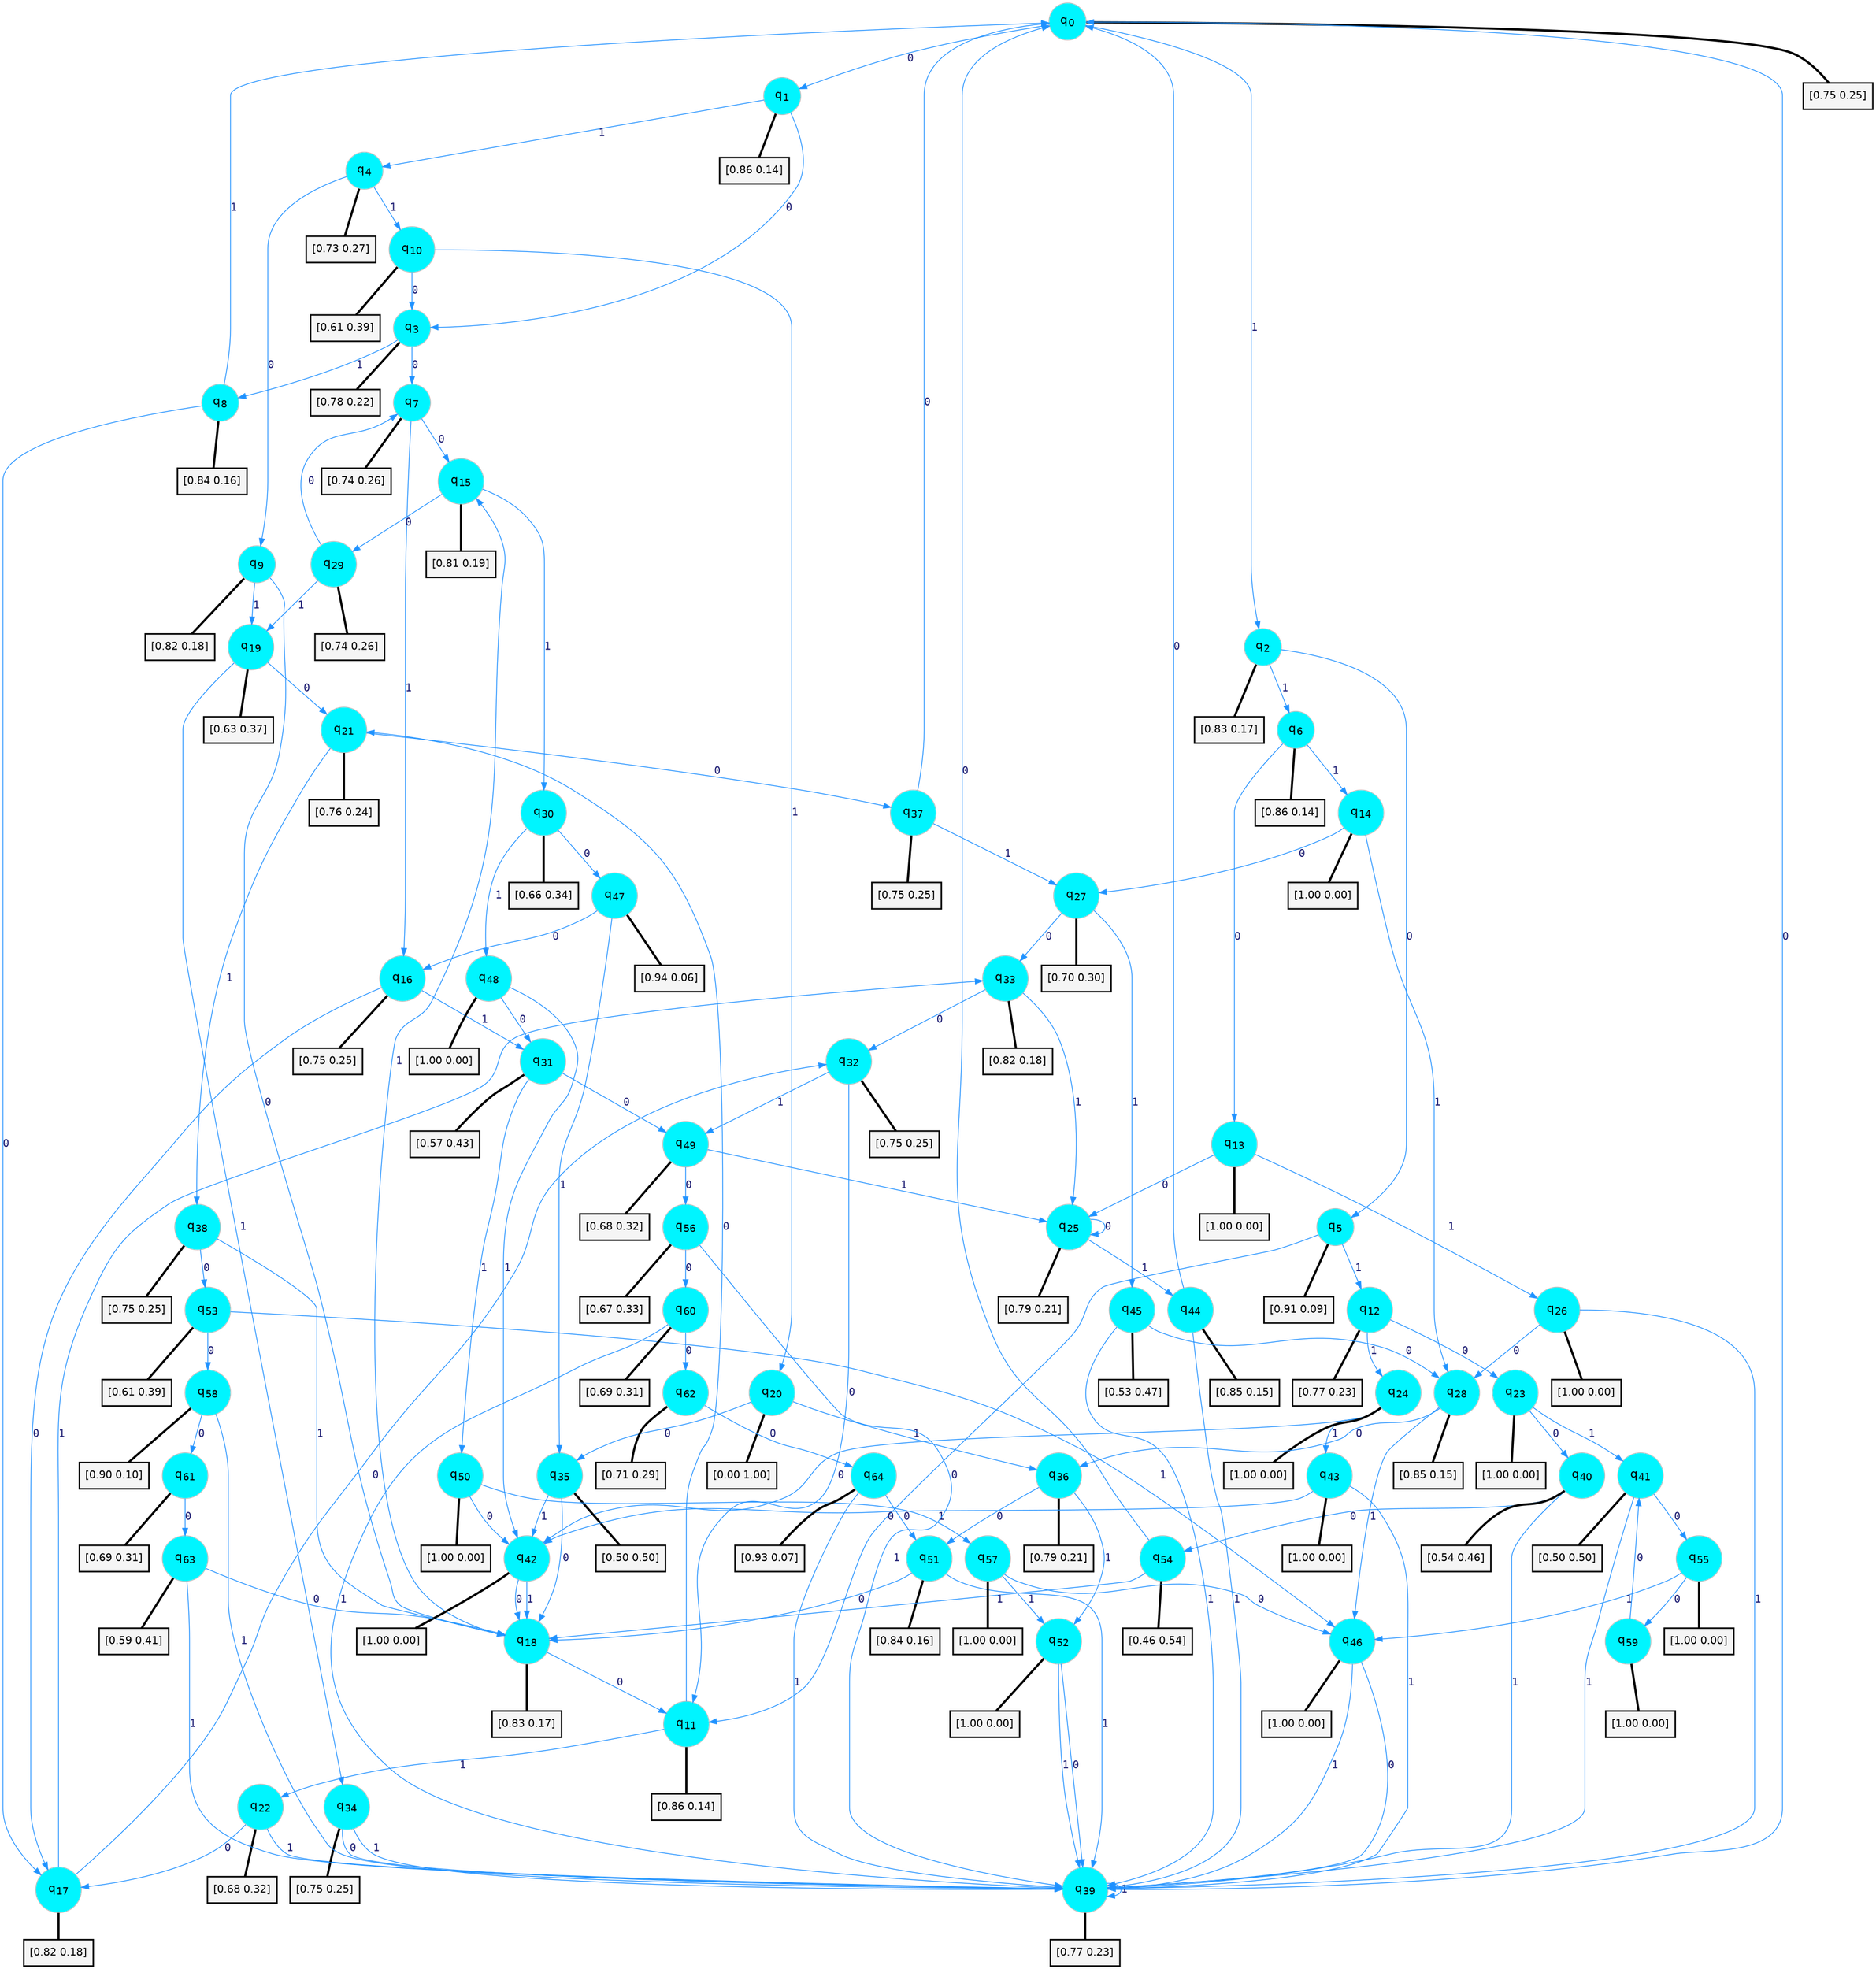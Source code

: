 digraph G {
graph [
bgcolor=transparent, dpi=300, rankdir=TD, size="40,25"];
node [
color=gray, fillcolor=turquoise1, fontcolor=black, fontname=Helvetica, fontsize=16, fontweight=bold, shape=circle, style=filled];
edge [
arrowsize=1, color=dodgerblue1, fontcolor=midnightblue, fontname=courier, fontweight=bold, penwidth=1, style=solid, weight=20];
0[label=<q<SUB>0</SUB>>];
1[label=<q<SUB>1</SUB>>];
2[label=<q<SUB>2</SUB>>];
3[label=<q<SUB>3</SUB>>];
4[label=<q<SUB>4</SUB>>];
5[label=<q<SUB>5</SUB>>];
6[label=<q<SUB>6</SUB>>];
7[label=<q<SUB>7</SUB>>];
8[label=<q<SUB>8</SUB>>];
9[label=<q<SUB>9</SUB>>];
10[label=<q<SUB>10</SUB>>];
11[label=<q<SUB>11</SUB>>];
12[label=<q<SUB>12</SUB>>];
13[label=<q<SUB>13</SUB>>];
14[label=<q<SUB>14</SUB>>];
15[label=<q<SUB>15</SUB>>];
16[label=<q<SUB>16</SUB>>];
17[label=<q<SUB>17</SUB>>];
18[label=<q<SUB>18</SUB>>];
19[label=<q<SUB>19</SUB>>];
20[label=<q<SUB>20</SUB>>];
21[label=<q<SUB>21</SUB>>];
22[label=<q<SUB>22</SUB>>];
23[label=<q<SUB>23</SUB>>];
24[label=<q<SUB>24</SUB>>];
25[label=<q<SUB>25</SUB>>];
26[label=<q<SUB>26</SUB>>];
27[label=<q<SUB>27</SUB>>];
28[label=<q<SUB>28</SUB>>];
29[label=<q<SUB>29</SUB>>];
30[label=<q<SUB>30</SUB>>];
31[label=<q<SUB>31</SUB>>];
32[label=<q<SUB>32</SUB>>];
33[label=<q<SUB>33</SUB>>];
34[label=<q<SUB>34</SUB>>];
35[label=<q<SUB>35</SUB>>];
36[label=<q<SUB>36</SUB>>];
37[label=<q<SUB>37</SUB>>];
38[label=<q<SUB>38</SUB>>];
39[label=<q<SUB>39</SUB>>];
40[label=<q<SUB>40</SUB>>];
41[label=<q<SUB>41</SUB>>];
42[label=<q<SUB>42</SUB>>];
43[label=<q<SUB>43</SUB>>];
44[label=<q<SUB>44</SUB>>];
45[label=<q<SUB>45</SUB>>];
46[label=<q<SUB>46</SUB>>];
47[label=<q<SUB>47</SUB>>];
48[label=<q<SUB>48</SUB>>];
49[label=<q<SUB>49</SUB>>];
50[label=<q<SUB>50</SUB>>];
51[label=<q<SUB>51</SUB>>];
52[label=<q<SUB>52</SUB>>];
53[label=<q<SUB>53</SUB>>];
54[label=<q<SUB>54</SUB>>];
55[label=<q<SUB>55</SUB>>];
56[label=<q<SUB>56</SUB>>];
57[label=<q<SUB>57</SUB>>];
58[label=<q<SUB>58</SUB>>];
59[label=<q<SUB>59</SUB>>];
60[label=<q<SUB>60</SUB>>];
61[label=<q<SUB>61</SUB>>];
62[label=<q<SUB>62</SUB>>];
63[label=<q<SUB>63</SUB>>];
64[label=<q<SUB>64</SUB>>];
65[label="[0.75 0.25]", shape=box,fontcolor=black, fontname=Helvetica, fontsize=14, penwidth=2, fillcolor=whitesmoke,color=black];
66[label="[0.86 0.14]", shape=box,fontcolor=black, fontname=Helvetica, fontsize=14, penwidth=2, fillcolor=whitesmoke,color=black];
67[label="[0.83 0.17]", shape=box,fontcolor=black, fontname=Helvetica, fontsize=14, penwidth=2, fillcolor=whitesmoke,color=black];
68[label="[0.78 0.22]", shape=box,fontcolor=black, fontname=Helvetica, fontsize=14, penwidth=2, fillcolor=whitesmoke,color=black];
69[label="[0.73 0.27]", shape=box,fontcolor=black, fontname=Helvetica, fontsize=14, penwidth=2, fillcolor=whitesmoke,color=black];
70[label="[0.91 0.09]", shape=box,fontcolor=black, fontname=Helvetica, fontsize=14, penwidth=2, fillcolor=whitesmoke,color=black];
71[label="[0.86 0.14]", shape=box,fontcolor=black, fontname=Helvetica, fontsize=14, penwidth=2, fillcolor=whitesmoke,color=black];
72[label="[0.74 0.26]", shape=box,fontcolor=black, fontname=Helvetica, fontsize=14, penwidth=2, fillcolor=whitesmoke,color=black];
73[label="[0.84 0.16]", shape=box,fontcolor=black, fontname=Helvetica, fontsize=14, penwidth=2, fillcolor=whitesmoke,color=black];
74[label="[0.82 0.18]", shape=box,fontcolor=black, fontname=Helvetica, fontsize=14, penwidth=2, fillcolor=whitesmoke,color=black];
75[label="[0.61 0.39]", shape=box,fontcolor=black, fontname=Helvetica, fontsize=14, penwidth=2, fillcolor=whitesmoke,color=black];
76[label="[0.86 0.14]", shape=box,fontcolor=black, fontname=Helvetica, fontsize=14, penwidth=2, fillcolor=whitesmoke,color=black];
77[label="[0.77 0.23]", shape=box,fontcolor=black, fontname=Helvetica, fontsize=14, penwidth=2, fillcolor=whitesmoke,color=black];
78[label="[1.00 0.00]", shape=box,fontcolor=black, fontname=Helvetica, fontsize=14, penwidth=2, fillcolor=whitesmoke,color=black];
79[label="[1.00 0.00]", shape=box,fontcolor=black, fontname=Helvetica, fontsize=14, penwidth=2, fillcolor=whitesmoke,color=black];
80[label="[0.81 0.19]", shape=box,fontcolor=black, fontname=Helvetica, fontsize=14, penwidth=2, fillcolor=whitesmoke,color=black];
81[label="[0.75 0.25]", shape=box,fontcolor=black, fontname=Helvetica, fontsize=14, penwidth=2, fillcolor=whitesmoke,color=black];
82[label="[0.82 0.18]", shape=box,fontcolor=black, fontname=Helvetica, fontsize=14, penwidth=2, fillcolor=whitesmoke,color=black];
83[label="[0.83 0.17]", shape=box,fontcolor=black, fontname=Helvetica, fontsize=14, penwidth=2, fillcolor=whitesmoke,color=black];
84[label="[0.63 0.37]", shape=box,fontcolor=black, fontname=Helvetica, fontsize=14, penwidth=2, fillcolor=whitesmoke,color=black];
85[label="[0.00 1.00]", shape=box,fontcolor=black, fontname=Helvetica, fontsize=14, penwidth=2, fillcolor=whitesmoke,color=black];
86[label="[0.76 0.24]", shape=box,fontcolor=black, fontname=Helvetica, fontsize=14, penwidth=2, fillcolor=whitesmoke,color=black];
87[label="[0.68 0.32]", shape=box,fontcolor=black, fontname=Helvetica, fontsize=14, penwidth=2, fillcolor=whitesmoke,color=black];
88[label="[1.00 0.00]", shape=box,fontcolor=black, fontname=Helvetica, fontsize=14, penwidth=2, fillcolor=whitesmoke,color=black];
89[label="[1.00 0.00]", shape=box,fontcolor=black, fontname=Helvetica, fontsize=14, penwidth=2, fillcolor=whitesmoke,color=black];
90[label="[0.79 0.21]", shape=box,fontcolor=black, fontname=Helvetica, fontsize=14, penwidth=2, fillcolor=whitesmoke,color=black];
91[label="[1.00 0.00]", shape=box,fontcolor=black, fontname=Helvetica, fontsize=14, penwidth=2, fillcolor=whitesmoke,color=black];
92[label="[0.70 0.30]", shape=box,fontcolor=black, fontname=Helvetica, fontsize=14, penwidth=2, fillcolor=whitesmoke,color=black];
93[label="[0.85 0.15]", shape=box,fontcolor=black, fontname=Helvetica, fontsize=14, penwidth=2, fillcolor=whitesmoke,color=black];
94[label="[0.74 0.26]", shape=box,fontcolor=black, fontname=Helvetica, fontsize=14, penwidth=2, fillcolor=whitesmoke,color=black];
95[label="[0.66 0.34]", shape=box,fontcolor=black, fontname=Helvetica, fontsize=14, penwidth=2, fillcolor=whitesmoke,color=black];
96[label="[0.57 0.43]", shape=box,fontcolor=black, fontname=Helvetica, fontsize=14, penwidth=2, fillcolor=whitesmoke,color=black];
97[label="[0.75 0.25]", shape=box,fontcolor=black, fontname=Helvetica, fontsize=14, penwidth=2, fillcolor=whitesmoke,color=black];
98[label="[0.82 0.18]", shape=box,fontcolor=black, fontname=Helvetica, fontsize=14, penwidth=2, fillcolor=whitesmoke,color=black];
99[label="[0.75 0.25]", shape=box,fontcolor=black, fontname=Helvetica, fontsize=14, penwidth=2, fillcolor=whitesmoke,color=black];
100[label="[0.50 0.50]", shape=box,fontcolor=black, fontname=Helvetica, fontsize=14, penwidth=2, fillcolor=whitesmoke,color=black];
101[label="[0.79 0.21]", shape=box,fontcolor=black, fontname=Helvetica, fontsize=14, penwidth=2, fillcolor=whitesmoke,color=black];
102[label="[0.75 0.25]", shape=box,fontcolor=black, fontname=Helvetica, fontsize=14, penwidth=2, fillcolor=whitesmoke,color=black];
103[label="[0.75 0.25]", shape=box,fontcolor=black, fontname=Helvetica, fontsize=14, penwidth=2, fillcolor=whitesmoke,color=black];
104[label="[0.77 0.23]", shape=box,fontcolor=black, fontname=Helvetica, fontsize=14, penwidth=2, fillcolor=whitesmoke,color=black];
105[label="[0.54 0.46]", shape=box,fontcolor=black, fontname=Helvetica, fontsize=14, penwidth=2, fillcolor=whitesmoke,color=black];
106[label="[0.50 0.50]", shape=box,fontcolor=black, fontname=Helvetica, fontsize=14, penwidth=2, fillcolor=whitesmoke,color=black];
107[label="[1.00 0.00]", shape=box,fontcolor=black, fontname=Helvetica, fontsize=14, penwidth=2, fillcolor=whitesmoke,color=black];
108[label="[1.00 0.00]", shape=box,fontcolor=black, fontname=Helvetica, fontsize=14, penwidth=2, fillcolor=whitesmoke,color=black];
109[label="[0.85 0.15]", shape=box,fontcolor=black, fontname=Helvetica, fontsize=14, penwidth=2, fillcolor=whitesmoke,color=black];
110[label="[0.53 0.47]", shape=box,fontcolor=black, fontname=Helvetica, fontsize=14, penwidth=2, fillcolor=whitesmoke,color=black];
111[label="[1.00 0.00]", shape=box,fontcolor=black, fontname=Helvetica, fontsize=14, penwidth=2, fillcolor=whitesmoke,color=black];
112[label="[0.94 0.06]", shape=box,fontcolor=black, fontname=Helvetica, fontsize=14, penwidth=2, fillcolor=whitesmoke,color=black];
113[label="[1.00 0.00]", shape=box,fontcolor=black, fontname=Helvetica, fontsize=14, penwidth=2, fillcolor=whitesmoke,color=black];
114[label="[0.68 0.32]", shape=box,fontcolor=black, fontname=Helvetica, fontsize=14, penwidth=2, fillcolor=whitesmoke,color=black];
115[label="[1.00 0.00]", shape=box,fontcolor=black, fontname=Helvetica, fontsize=14, penwidth=2, fillcolor=whitesmoke,color=black];
116[label="[0.84 0.16]", shape=box,fontcolor=black, fontname=Helvetica, fontsize=14, penwidth=2, fillcolor=whitesmoke,color=black];
117[label="[1.00 0.00]", shape=box,fontcolor=black, fontname=Helvetica, fontsize=14, penwidth=2, fillcolor=whitesmoke,color=black];
118[label="[0.61 0.39]", shape=box,fontcolor=black, fontname=Helvetica, fontsize=14, penwidth=2, fillcolor=whitesmoke,color=black];
119[label="[0.46 0.54]", shape=box,fontcolor=black, fontname=Helvetica, fontsize=14, penwidth=2, fillcolor=whitesmoke,color=black];
120[label="[1.00 0.00]", shape=box,fontcolor=black, fontname=Helvetica, fontsize=14, penwidth=2, fillcolor=whitesmoke,color=black];
121[label="[0.67 0.33]", shape=box,fontcolor=black, fontname=Helvetica, fontsize=14, penwidth=2, fillcolor=whitesmoke,color=black];
122[label="[1.00 0.00]", shape=box,fontcolor=black, fontname=Helvetica, fontsize=14, penwidth=2, fillcolor=whitesmoke,color=black];
123[label="[0.90 0.10]", shape=box,fontcolor=black, fontname=Helvetica, fontsize=14, penwidth=2, fillcolor=whitesmoke,color=black];
124[label="[1.00 0.00]", shape=box,fontcolor=black, fontname=Helvetica, fontsize=14, penwidth=2, fillcolor=whitesmoke,color=black];
125[label="[0.69 0.31]", shape=box,fontcolor=black, fontname=Helvetica, fontsize=14, penwidth=2, fillcolor=whitesmoke,color=black];
126[label="[0.69 0.31]", shape=box,fontcolor=black, fontname=Helvetica, fontsize=14, penwidth=2, fillcolor=whitesmoke,color=black];
127[label="[0.71 0.29]", shape=box,fontcolor=black, fontname=Helvetica, fontsize=14, penwidth=2, fillcolor=whitesmoke,color=black];
128[label="[0.59 0.41]", shape=box,fontcolor=black, fontname=Helvetica, fontsize=14, penwidth=2, fillcolor=whitesmoke,color=black];
129[label="[0.93 0.07]", shape=box,fontcolor=black, fontname=Helvetica, fontsize=14, penwidth=2, fillcolor=whitesmoke,color=black];
0->1 [label=0];
0->2 [label=1];
0->65 [arrowhead=none, penwidth=3,color=black];
1->3 [label=0];
1->4 [label=1];
1->66 [arrowhead=none, penwidth=3,color=black];
2->5 [label=0];
2->6 [label=1];
2->67 [arrowhead=none, penwidth=3,color=black];
3->7 [label=0];
3->8 [label=1];
3->68 [arrowhead=none, penwidth=3,color=black];
4->9 [label=0];
4->10 [label=1];
4->69 [arrowhead=none, penwidth=3,color=black];
5->11 [label=0];
5->12 [label=1];
5->70 [arrowhead=none, penwidth=3,color=black];
6->13 [label=0];
6->14 [label=1];
6->71 [arrowhead=none, penwidth=3,color=black];
7->15 [label=0];
7->16 [label=1];
7->72 [arrowhead=none, penwidth=3,color=black];
8->17 [label=0];
8->0 [label=1];
8->73 [arrowhead=none, penwidth=3,color=black];
9->18 [label=0];
9->19 [label=1];
9->74 [arrowhead=none, penwidth=3,color=black];
10->3 [label=0];
10->20 [label=1];
10->75 [arrowhead=none, penwidth=3,color=black];
11->21 [label=0];
11->22 [label=1];
11->76 [arrowhead=none, penwidth=3,color=black];
12->23 [label=0];
12->24 [label=1];
12->77 [arrowhead=none, penwidth=3,color=black];
13->25 [label=0];
13->26 [label=1];
13->78 [arrowhead=none, penwidth=3,color=black];
14->27 [label=0];
14->28 [label=1];
14->79 [arrowhead=none, penwidth=3,color=black];
15->29 [label=0];
15->30 [label=1];
15->80 [arrowhead=none, penwidth=3,color=black];
16->17 [label=0];
16->31 [label=1];
16->81 [arrowhead=none, penwidth=3,color=black];
17->32 [label=0];
17->33 [label=1];
17->82 [arrowhead=none, penwidth=3,color=black];
18->11 [label=0];
18->15 [label=1];
18->83 [arrowhead=none, penwidth=3,color=black];
19->21 [label=0];
19->34 [label=1];
19->84 [arrowhead=none, penwidth=3,color=black];
20->35 [label=0];
20->36 [label=1];
20->85 [arrowhead=none, penwidth=3,color=black];
21->37 [label=0];
21->38 [label=1];
21->86 [arrowhead=none, penwidth=3,color=black];
22->17 [label=0];
22->39 [label=1];
22->87 [arrowhead=none, penwidth=3,color=black];
23->40 [label=0];
23->41 [label=1];
23->88 [arrowhead=none, penwidth=3,color=black];
24->42 [label=0];
24->43 [label=1];
24->89 [arrowhead=none, penwidth=3,color=black];
25->25 [label=0];
25->44 [label=1];
25->90 [arrowhead=none, penwidth=3,color=black];
26->28 [label=0];
26->39 [label=1];
26->91 [arrowhead=none, penwidth=3,color=black];
27->33 [label=0];
27->45 [label=1];
27->92 [arrowhead=none, penwidth=3,color=black];
28->36 [label=0];
28->46 [label=1];
28->93 [arrowhead=none, penwidth=3,color=black];
29->7 [label=0];
29->19 [label=1];
29->94 [arrowhead=none, penwidth=3,color=black];
30->47 [label=0];
30->48 [label=1];
30->95 [arrowhead=none, penwidth=3,color=black];
31->49 [label=0];
31->50 [label=1];
31->96 [arrowhead=none, penwidth=3,color=black];
32->11 [label=0];
32->49 [label=1];
32->97 [arrowhead=none, penwidth=3,color=black];
33->32 [label=0];
33->25 [label=1];
33->98 [arrowhead=none, penwidth=3,color=black];
34->39 [label=0];
34->39 [label=1];
34->99 [arrowhead=none, penwidth=3,color=black];
35->18 [label=0];
35->42 [label=1];
35->100 [arrowhead=none, penwidth=3,color=black];
36->51 [label=0];
36->52 [label=1];
36->101 [arrowhead=none, penwidth=3,color=black];
37->0 [label=0];
37->27 [label=1];
37->102 [arrowhead=none, penwidth=3,color=black];
38->53 [label=0];
38->18 [label=1];
38->103 [arrowhead=none, penwidth=3,color=black];
39->0 [label=0];
39->39 [label=1];
39->104 [arrowhead=none, penwidth=3,color=black];
40->54 [label=0];
40->39 [label=1];
40->105 [arrowhead=none, penwidth=3,color=black];
41->55 [label=0];
41->39 [label=1];
41->106 [arrowhead=none, penwidth=3,color=black];
42->18 [label=0];
42->18 [label=1];
42->107 [arrowhead=none, penwidth=3,color=black];
43->42 [label=0];
43->39 [label=1];
43->108 [arrowhead=none, penwidth=3,color=black];
44->0 [label=0];
44->39 [label=1];
44->109 [arrowhead=none, penwidth=3,color=black];
45->28 [label=0];
45->39 [label=1];
45->110 [arrowhead=none, penwidth=3,color=black];
46->39 [label=0];
46->39 [label=1];
46->111 [arrowhead=none, penwidth=3,color=black];
47->16 [label=0];
47->35 [label=1];
47->112 [arrowhead=none, penwidth=3,color=black];
48->31 [label=0];
48->42 [label=1];
48->113 [arrowhead=none, penwidth=3,color=black];
49->56 [label=0];
49->25 [label=1];
49->114 [arrowhead=none, penwidth=3,color=black];
50->42 [label=0];
50->57 [label=1];
50->115 [arrowhead=none, penwidth=3,color=black];
51->18 [label=0];
51->39 [label=1];
51->116 [arrowhead=none, penwidth=3,color=black];
52->39 [label=0];
52->39 [label=1];
52->117 [arrowhead=none, penwidth=3,color=black];
53->58 [label=0];
53->46 [label=1];
53->118 [arrowhead=none, penwidth=3,color=black];
54->0 [label=0];
54->18 [label=1];
54->119 [arrowhead=none, penwidth=3,color=black];
55->59 [label=0];
55->46 [label=1];
55->120 [arrowhead=none, penwidth=3,color=black];
56->60 [label=0];
56->39 [label=1];
56->121 [arrowhead=none, penwidth=3,color=black];
57->46 [label=0];
57->52 [label=1];
57->122 [arrowhead=none, penwidth=3,color=black];
58->61 [label=0];
58->39 [label=1];
58->123 [arrowhead=none, penwidth=3,color=black];
59->41 [label=0];
59->124 [arrowhead=none, penwidth=3,color=black];
60->62 [label=0];
60->39 [label=1];
60->125 [arrowhead=none, penwidth=3,color=black];
61->63 [label=0];
61->126 [arrowhead=none, penwidth=3,color=black];
62->64 [label=0];
62->127 [arrowhead=none, penwidth=3,color=black];
63->18 [label=0];
63->39 [label=1];
63->128 [arrowhead=none, penwidth=3,color=black];
64->51 [label=0];
64->39 [label=1];
64->129 [arrowhead=none, penwidth=3,color=black];
}
